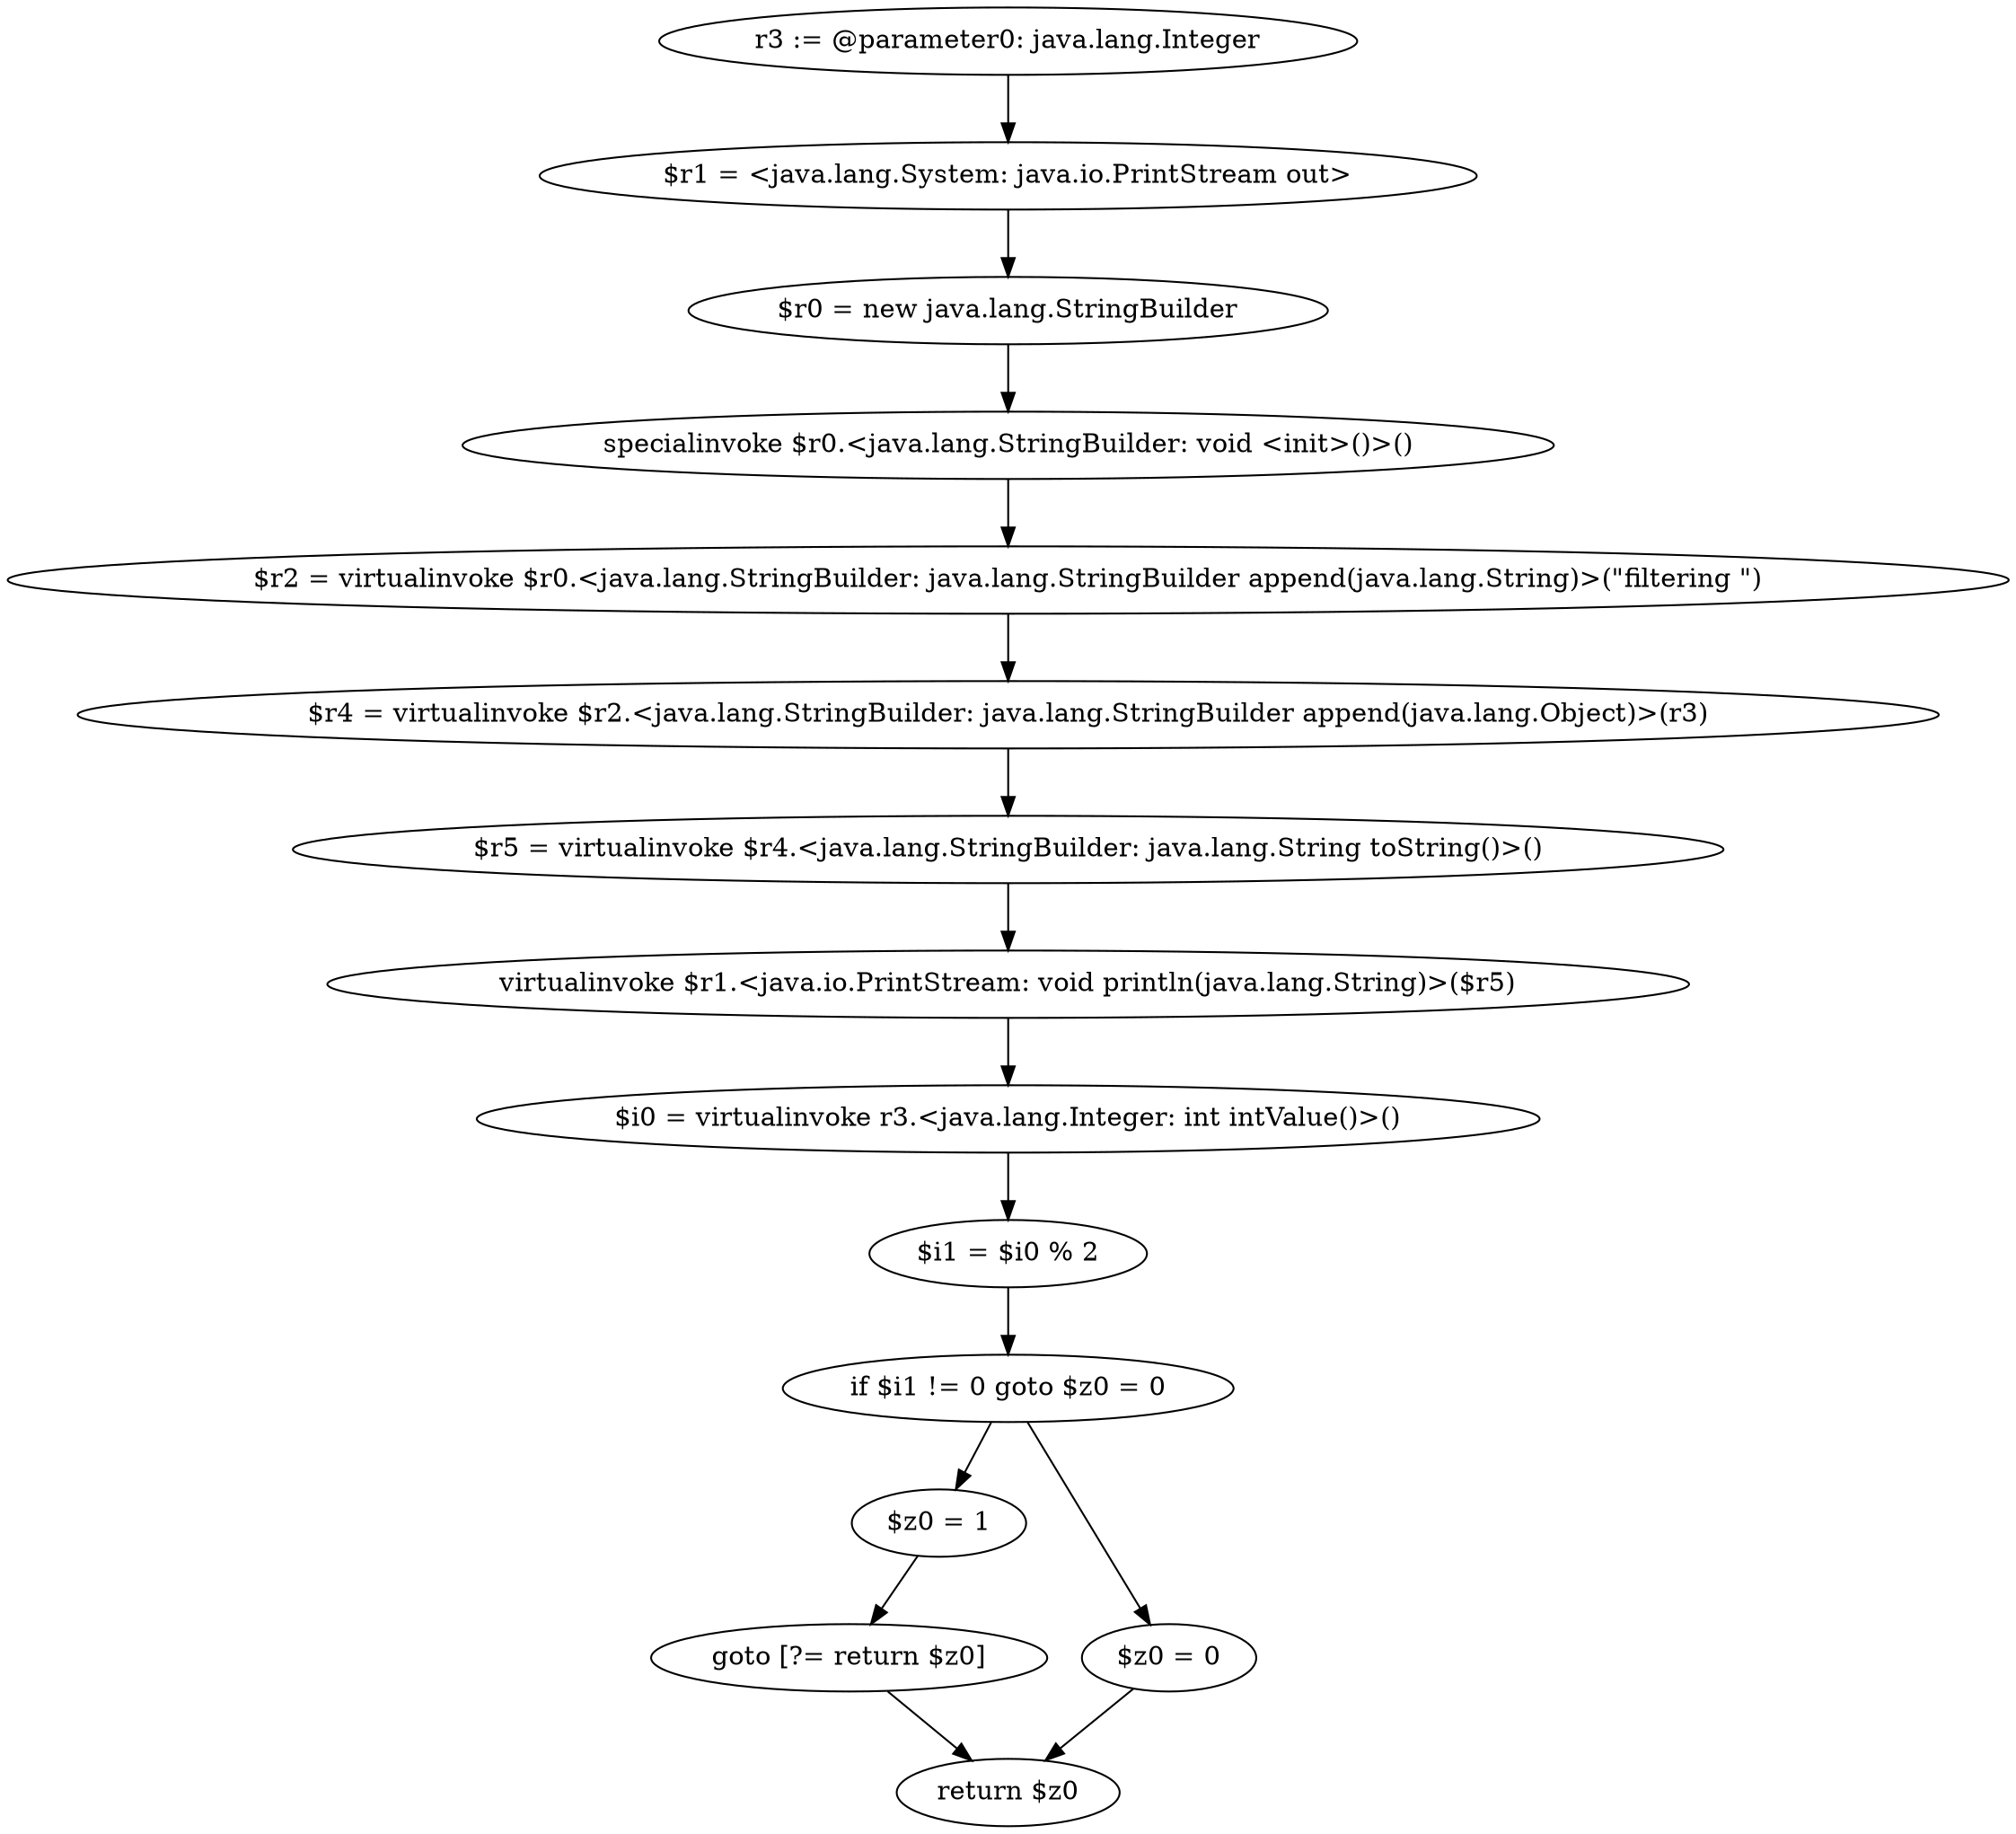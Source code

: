 digraph "unitGraph" {
    "r3 := @parameter0: java.lang.Integer"
    "$r1 = <java.lang.System: java.io.PrintStream out>"
    "$r0 = new java.lang.StringBuilder"
    "specialinvoke $r0.<java.lang.StringBuilder: void <init>()>()"
    "$r2 = virtualinvoke $r0.<java.lang.StringBuilder: java.lang.StringBuilder append(java.lang.String)>(\"filtering \")"
    "$r4 = virtualinvoke $r2.<java.lang.StringBuilder: java.lang.StringBuilder append(java.lang.Object)>(r3)"
    "$r5 = virtualinvoke $r4.<java.lang.StringBuilder: java.lang.String toString()>()"
    "virtualinvoke $r1.<java.io.PrintStream: void println(java.lang.String)>($r5)"
    "$i0 = virtualinvoke r3.<java.lang.Integer: int intValue()>()"
    "$i1 = $i0 % 2"
    "if $i1 != 0 goto $z0 = 0"
    "$z0 = 1"
    "goto [?= return $z0]"
    "$z0 = 0"
    "return $z0"
    "r3 := @parameter0: java.lang.Integer"->"$r1 = <java.lang.System: java.io.PrintStream out>";
    "$r1 = <java.lang.System: java.io.PrintStream out>"->"$r0 = new java.lang.StringBuilder";
    "$r0 = new java.lang.StringBuilder"->"specialinvoke $r0.<java.lang.StringBuilder: void <init>()>()";
    "specialinvoke $r0.<java.lang.StringBuilder: void <init>()>()"->"$r2 = virtualinvoke $r0.<java.lang.StringBuilder: java.lang.StringBuilder append(java.lang.String)>(\"filtering \")";
    "$r2 = virtualinvoke $r0.<java.lang.StringBuilder: java.lang.StringBuilder append(java.lang.String)>(\"filtering \")"->"$r4 = virtualinvoke $r2.<java.lang.StringBuilder: java.lang.StringBuilder append(java.lang.Object)>(r3)";
    "$r4 = virtualinvoke $r2.<java.lang.StringBuilder: java.lang.StringBuilder append(java.lang.Object)>(r3)"->"$r5 = virtualinvoke $r4.<java.lang.StringBuilder: java.lang.String toString()>()";
    "$r5 = virtualinvoke $r4.<java.lang.StringBuilder: java.lang.String toString()>()"->"virtualinvoke $r1.<java.io.PrintStream: void println(java.lang.String)>($r5)";
    "virtualinvoke $r1.<java.io.PrintStream: void println(java.lang.String)>($r5)"->"$i0 = virtualinvoke r3.<java.lang.Integer: int intValue()>()";
    "$i0 = virtualinvoke r3.<java.lang.Integer: int intValue()>()"->"$i1 = $i0 % 2";
    "$i1 = $i0 % 2"->"if $i1 != 0 goto $z0 = 0";
    "if $i1 != 0 goto $z0 = 0"->"$z0 = 1";
    "if $i1 != 0 goto $z0 = 0"->"$z0 = 0";
    "$z0 = 1"->"goto [?= return $z0]";
    "goto [?= return $z0]"->"return $z0";
    "$z0 = 0"->"return $z0";
}

